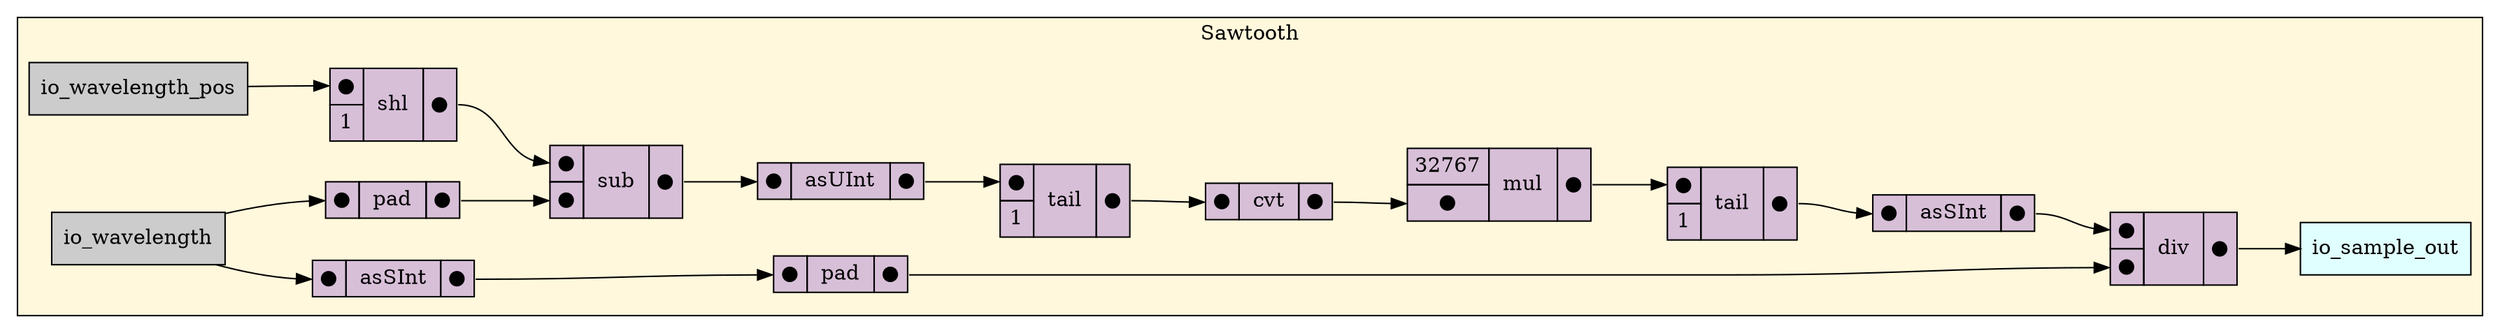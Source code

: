 digraph Sawtooth {
stylesheet = "styles.css"
rankdir="LR" 

subgraph cluster_Sawtooth {
  label="Sawtooth"
  URL=""
  bgcolor="#FFF8DC"
  cluster_Sawtooth_io_wavelength [shape = "rectangle" style="filled" fillcolor="#CCCCCC" label="io_wavelength" rank="0"]
     
cluster_Sawtooth_io_wavelength_pos [shape = "rectangle" style="filled" fillcolor="#CCCCCC" label="io_wavelength_pos" rank="0"]
     
cluster_Sawtooth_io_sample_out [shape = "rectangle" style="filled" fillcolor="#E0FFFF" label="io_sample_out" rank="1000"]
     

op_div_86 [shape = "plaintext" label=<
<TABLE BORDER="0" CELLBORDER="1" CELLSPACING="0" CELLPADDING="4" BGCOLOR="#D8BFD8">
  <TR>
    <TD PORT="in1">&#x25cf;</TD>
    <TD ROWSPAN="2" > div </TD>
    <TD ROWSPAN="2" PORT="out">&#x25cf;</TD>
  </TR>
  <TR>
    <TD PORT="in2">&#x25cf;</TD>
  </TR>
</TABLE>>];
       

op_asSInt_87 [shape = "plaintext" label=<
<TABLE BORDER="0" CELLBORDER="1" CELLSPACING="0" CELLPADDING="4" BGCOLOR="#D8BFD8">
  <TR>
    <TD PORT="in1">&#x25cf;</TD>
    <TD > asSInt </TD>
    <TD PORT="out">&#x25cf;</TD>
  </TR>
</TABLE>>];
       

op_tail_88 [shape = "plaintext" label=<
<TABLE BORDER="0" CELLBORDER="1" CELLSPACING="0" CELLPADDING="4" BGCOLOR="#D8BFD8">
  <TR>
    <TD PORT="in1">&#x25cf;</TD>
    <TD ROWSPAN="2" > tail </TD>
    <TD ROWSPAN="2" PORT="out">&#x25cf;</TD>
  </TR>
  <TR>
    <TD>1</TD>
  </TR>
</TABLE>>];
       

op_mul_89 [shape = "plaintext" label=<
<TABLE BORDER="0" CELLBORDER="1" CELLSPACING="0" CELLPADDING="4" BGCOLOR="#D8BFD8">
  <TR>
    <TD PORT="in1">32767</TD>
    <TD ROWSPAN="2" > mul </TD>
    <TD ROWSPAN="2" PORT="out">&#x25cf;</TD>
  </TR>
  <TR>
    <TD PORT="in2">&#x25cf;</TD>
  </TR>
</TABLE>>];
       

op_cvt_90 [shape = "plaintext" label=<
<TABLE BORDER="0" CELLBORDER="1" CELLSPACING="0" CELLPADDING="4" BGCOLOR="#D8BFD8">
  <TR>
    <TD PORT="in1">&#x25cf;</TD>
    <TD > cvt </TD>
    <TD PORT="out">&#x25cf;</TD>
  </TR>
</TABLE>>];
       

op_tail_91 [shape = "plaintext" label=<
<TABLE BORDER="0" CELLBORDER="1" CELLSPACING="0" CELLPADDING="4" BGCOLOR="#D8BFD8">
  <TR>
    <TD PORT="in1">&#x25cf;</TD>
    <TD ROWSPAN="2" > tail </TD>
    <TD ROWSPAN="2" PORT="out">&#x25cf;</TD>
  </TR>
  <TR>
    <TD>1</TD>
  </TR>
</TABLE>>];
       

op_asUInt_92 [shape = "plaintext" label=<
<TABLE BORDER="0" CELLBORDER="1" CELLSPACING="0" CELLPADDING="4" BGCOLOR="#D8BFD8">
  <TR>
    <TD PORT="in1">&#x25cf;</TD>
    <TD > asUInt </TD>
    <TD PORT="out">&#x25cf;</TD>
  </TR>
</TABLE>>];
       

op_sub_93 [shape = "plaintext" label=<
<TABLE BORDER="0" CELLBORDER="1" CELLSPACING="0" CELLPADDING="4" BGCOLOR="#D8BFD8">
  <TR>
    <TD PORT="in1">&#x25cf;</TD>
    <TD ROWSPAN="2" > sub </TD>
    <TD ROWSPAN="2" PORT="out">&#x25cf;</TD>
  </TR>
  <TR>
    <TD PORT="in2">&#x25cf;</TD>
  </TR>
</TABLE>>];
       

op_shl_94 [shape = "plaintext" label=<
<TABLE BORDER="0" CELLBORDER="1" CELLSPACING="0" CELLPADDING="4" BGCOLOR="#D8BFD8">
  <TR>
    <TD PORT="in1">&#x25cf;</TD>
    <TD ROWSPAN="2" > shl </TD>
    <TD ROWSPAN="2" PORT="out">&#x25cf;</TD>
  </TR>
  <TR>
    <TD>1</TD>
  </TR>
</TABLE>>];
       

op_pad_95 [shape = "plaintext" label=<
<TABLE BORDER="0" CELLBORDER="1" CELLSPACING="0" CELLPADDING="4" BGCOLOR="#D8BFD8">
  <TR>
    <TD PORT="in1">&#x25cf;</TD>
    <TD > pad </TD>
    <TD PORT="out">&#x25cf;</TD>
  </TR>
</TABLE>>];
       

op_pad_96 [shape = "plaintext" label=<
<TABLE BORDER="0" CELLBORDER="1" CELLSPACING="0" CELLPADDING="4" BGCOLOR="#D8BFD8">
  <TR>
    <TD PORT="in1">&#x25cf;</TD>
    <TD > pad </TD>
    <TD PORT="out">&#x25cf;</TD>
  </TR>
</TABLE>>];
       

op_asSInt_97 [shape = "plaintext" label=<
<TABLE BORDER="0" CELLBORDER="1" CELLSPACING="0" CELLPADDING="4" BGCOLOR="#D8BFD8">
  <TR>
    <TD PORT="in1">&#x25cf;</TD>
    <TD > asSInt </TD>
    <TD PORT="out">&#x25cf;</TD>
  </TR>
</TABLE>>];
       

  op_pad_96:out -> op_div_86:in2
  op_tail_88:out -> op_asSInt_87:in1
  op_asSInt_87:out -> op_div_86:in1
  op_div_86:out -> cluster_Sawtooth_io_sample_out
  cluster_Sawtooth_io_wavelength_pos -> op_shl_94:in1
  op_mul_89:out -> op_tail_88:in1
  cluster_Sawtooth_io_wavelength -> op_pad_95:in1
  op_pad_95:out -> op_sub_93:in2
  op_cvt_90:out -> op_mul_89:in2
  cluster_Sawtooth_io_wavelength -> op_asSInt_97:in1
  op_sub_93:out -> op_asUInt_92:in1
  op_asUInt_92:out -> op_tail_91:in1
  op_asSInt_97:out -> op_pad_96:in1
  op_shl_94:out -> op_sub_93:in1
  op_tail_91:out -> op_cvt_90:in1
  
  
}
     
}
